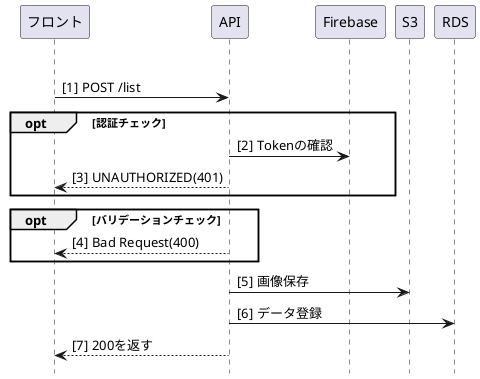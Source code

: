 @startuml postList

autonumber "[0]"
hide footbox

participant "フロント" as front
participant "API" as api
participant "Firebase" as firebase
participant "S3" as s3
participant "RDS" as RDS

|||
front -> api : POST /list

opt 認証チェック
  api -> firebase: Tokenの確認
  front <-- api : UNAUTHORIZED(401)
end

opt バリデーションチェック
  front <-- api : Bad Request(400)
end

api -> s3 : 画像保存

api -> RDS : データ登録

front <-- api : 200を返す

@enduml